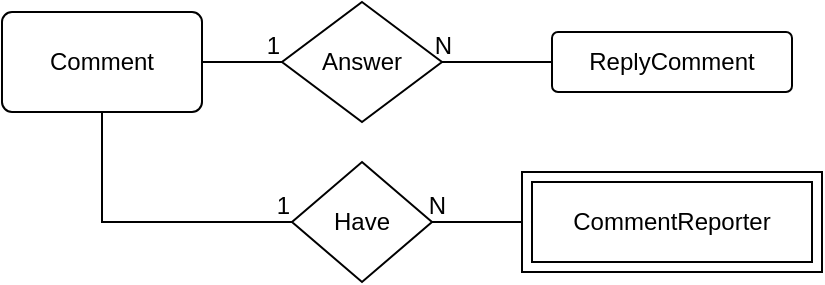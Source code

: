 <mxfile version="24.7.17">
  <diagram name="Page-1" id="0tzabWv6TmtltGs51wq4">
    <mxGraphModel dx="3296" dy="1926" grid="1" gridSize="10" guides="1" tooltips="1" connect="1" arrows="1" fold="1" page="1" pageScale="1" pageWidth="850" pageHeight="1100" math="0" shadow="0">
      <root>
        <mxCell id="0" />
        <mxCell id="1" parent="0" />
        <mxCell id="fuqydxY-OpMUreWBrI1j-1" value="Comment" style="rounded=1;arcSize=10;whiteSpace=wrap;html=1;align=center;container=1;" parent="1" vertex="1" collapsed="1">
          <mxGeometry x="-1480" y="-725" width="100" height="50" as="geometry">
            <mxRectangle x="-1892.5" y="-1025" width="240" height="160" as="alternateBounds" />
          </mxGeometry>
        </mxCell>
        <mxCell id="fuqydxY-OpMUreWBrI1j-2" value="" style="shape=table;startSize=0;container=1;collapsible=1;childLayout=tableLayout;fixedRows=1;rowLines=0;fontStyle=0;align=center;resizeLast=1;strokeColor=none;fillColor=none;collapsible=0;" parent="fuqydxY-OpMUreWBrI1j-1" vertex="1">
          <mxGeometry x="30.5" y="15" width="180" height="30" as="geometry" />
        </mxCell>
        <mxCell id="fuqydxY-OpMUreWBrI1j-3" value="" style="shape=tableRow;horizontal=0;startSize=0;swimlaneHead=0;swimlaneBody=0;fillColor=none;collapsible=0;dropTarget=0;points=[[0,0.5],[1,0.5]];portConstraint=eastwest;top=0;left=0;right=0;bottom=0;" parent="fuqydxY-OpMUreWBrI1j-2" vertex="1">
          <mxGeometry width="180" height="30" as="geometry" />
        </mxCell>
        <mxCell id="fuqydxY-OpMUreWBrI1j-4" value="FK" style="shape=partialRectangle;connectable=0;fillColor=none;top=0;left=0;bottom=0;right=0;fontStyle=0;overflow=hidden;whiteSpace=wrap;html=1;" parent="fuqydxY-OpMUreWBrI1j-3" vertex="1">
          <mxGeometry width="30" height="30" as="geometry">
            <mxRectangle width="30" height="30" as="alternateBounds" />
          </mxGeometry>
        </mxCell>
        <mxCell id="fuqydxY-OpMUreWBrI1j-5" value="UserId" style="shape=partialRectangle;connectable=0;fillColor=none;top=0;left=0;bottom=0;right=0;align=left;spacingLeft=6;fontStyle=0;overflow=hidden;whiteSpace=wrap;html=1;" parent="fuqydxY-OpMUreWBrI1j-3" vertex="1">
          <mxGeometry x="30" width="150" height="30" as="geometry">
            <mxRectangle width="150" height="30" as="alternateBounds" />
          </mxGeometry>
        </mxCell>
        <mxCell id="fuqydxY-OpMUreWBrI1j-6" value="" style="shape=table;startSize=0;container=1;collapsible=1;childLayout=tableLayout;fixedRows=1;rowLines=0;fontStyle=0;align=center;resizeLast=1;strokeColor=none;fillColor=none;collapsible=0;" parent="fuqydxY-OpMUreWBrI1j-1" vertex="1">
          <mxGeometry x="30" y="115" width="180" height="30" as="geometry" />
        </mxCell>
        <mxCell id="fuqydxY-OpMUreWBrI1j-7" value="" style="shape=tableRow;horizontal=0;startSize=0;swimlaneHead=0;swimlaneBody=0;fillColor=none;collapsible=0;dropTarget=0;points=[[0,0.5],[1,0.5]];portConstraint=eastwest;top=0;left=0;right=0;bottom=0;" parent="fuqydxY-OpMUreWBrI1j-6" vertex="1">
          <mxGeometry width="180" height="30" as="geometry" />
        </mxCell>
        <mxCell id="fuqydxY-OpMUreWBrI1j-8" value="FK" style="shape=partialRectangle;connectable=0;fillColor=none;top=0;left=0;bottom=0;right=0;fontStyle=0;overflow=hidden;whiteSpace=wrap;html=1;" parent="fuqydxY-OpMUreWBrI1j-7" vertex="1">
          <mxGeometry width="30" height="30" as="geometry">
            <mxRectangle width="30" height="30" as="alternateBounds" />
          </mxGeometry>
        </mxCell>
        <mxCell id="fuqydxY-OpMUreWBrI1j-9" value="CourseId" style="shape=partialRectangle;connectable=0;fillColor=none;top=0;left=0;bottom=0;right=0;align=left;spacingLeft=6;fontStyle=0;overflow=hidden;whiteSpace=wrap;html=1;" parent="fuqydxY-OpMUreWBrI1j-7" vertex="1">
          <mxGeometry x="30" width="150" height="30" as="geometry">
            <mxRectangle width="150" height="30" as="alternateBounds" />
          </mxGeometry>
        </mxCell>
        <mxCell id="fuqydxY-OpMUreWBrI1j-10" value="Answer" style="shape=rhombus;perimeter=rhombusPerimeter;whiteSpace=wrap;html=1;align=center;" parent="1" vertex="1">
          <mxGeometry x="-1340" y="-730" width="80" height="60" as="geometry" />
        </mxCell>
        <mxCell id="fuqydxY-OpMUreWBrI1j-11" value="ReplyComment" style="rounded=1;arcSize=10;whiteSpace=wrap;html=1;align=center;container=1;" parent="1" vertex="1" collapsed="1">
          <mxGeometry x="-1205" y="-715" width="120" height="30" as="geometry">
            <mxRectangle x="-1390" y="-1030" width="230" height="140" as="alternateBounds" />
          </mxGeometry>
        </mxCell>
        <mxCell id="fuqydxY-OpMUreWBrI1j-12" value="" style="shape=table;startSize=0;container=1;collapsible=1;childLayout=tableLayout;fixedRows=1;rowLines=0;fontStyle=0;align=center;resizeLast=1;strokeColor=none;fillColor=none;collapsible=0;" parent="fuqydxY-OpMUreWBrI1j-11" vertex="1">
          <mxGeometry x="28.049" y="15" width="201.951" height="30" as="geometry" />
        </mxCell>
        <mxCell id="fuqydxY-OpMUreWBrI1j-13" value="" style="shape=tableRow;horizontal=0;startSize=0;swimlaneHead=0;swimlaneBody=0;fillColor=none;collapsible=0;dropTarget=0;points=[[0,0.5],[1,0.5]];portConstraint=eastwest;top=0;left=0;right=0;bottom=0;" parent="fuqydxY-OpMUreWBrI1j-12" vertex="1">
          <mxGeometry width="201.951" height="30" as="geometry" />
        </mxCell>
        <mxCell id="fuqydxY-OpMUreWBrI1j-14" value="FK" style="shape=partialRectangle;connectable=0;fillColor=none;top=0;left=0;bottom=0;right=0;fontStyle=0;overflow=hidden;whiteSpace=wrap;html=1;" parent="fuqydxY-OpMUreWBrI1j-13" vertex="1">
          <mxGeometry width="30" height="30" as="geometry">
            <mxRectangle width="30" height="30" as="alternateBounds" />
          </mxGeometry>
        </mxCell>
        <mxCell id="fuqydxY-OpMUreWBrI1j-15" value="UserId" style="shape=partialRectangle;connectable=0;fillColor=none;top=0;left=0;bottom=0;right=0;align=left;spacingLeft=6;fontStyle=0;overflow=hidden;whiteSpace=wrap;html=1;" parent="fuqydxY-OpMUreWBrI1j-13" vertex="1">
          <mxGeometry x="30" width="171.951" height="30" as="geometry">
            <mxRectangle width="171.951" height="30" as="alternateBounds" />
          </mxGeometry>
        </mxCell>
        <mxCell id="fuqydxY-OpMUreWBrI1j-16" value="" style="endArrow=none;html=1;rounded=0;" parent="1" source="fuqydxY-OpMUreWBrI1j-11" target="fuqydxY-OpMUreWBrI1j-10" edge="1">
          <mxGeometry relative="1" as="geometry">
            <mxPoint x="-1770" y="-640" as="sourcePoint" />
            <mxPoint x="-1610" y="-640" as="targetPoint" />
          </mxGeometry>
        </mxCell>
        <mxCell id="fuqydxY-OpMUreWBrI1j-17" value="N" style="resizable=0;html=1;whiteSpace=wrap;align=right;verticalAlign=bottom;" parent="fuqydxY-OpMUreWBrI1j-16" connectable="0" vertex="1">
          <mxGeometry x="1" relative="1" as="geometry">
            <mxPoint x="6" as="offset" />
          </mxGeometry>
        </mxCell>
        <mxCell id="fuqydxY-OpMUreWBrI1j-18" value="" style="endArrow=none;html=1;rounded=0;" parent="1" source="fuqydxY-OpMUreWBrI1j-1" target="fuqydxY-OpMUreWBrI1j-10" edge="1">
          <mxGeometry relative="1" as="geometry">
            <mxPoint x="-1340" y="-640" as="sourcePoint" />
            <mxPoint x="-1290" y="-640" as="targetPoint" />
          </mxGeometry>
        </mxCell>
        <mxCell id="fuqydxY-OpMUreWBrI1j-19" value="1" style="resizable=0;html=1;whiteSpace=wrap;align=right;verticalAlign=bottom;" parent="fuqydxY-OpMUreWBrI1j-18" connectable="0" vertex="1">
          <mxGeometry x="1" relative="1" as="geometry" />
        </mxCell>
        <mxCell id="fuqydxY-OpMUreWBrI1j-20" value="CommentReporter" style="shape=ext;margin=3;double=1;whiteSpace=wrap;html=1;align=center;container=1;" parent="1" vertex="1" collapsed="1">
          <mxGeometry x="-1220" y="-645" width="150" height="50" as="geometry">
            <mxRectangle x="-1220" y="-645" width="250" height="140" as="alternateBounds" />
          </mxGeometry>
        </mxCell>
        <mxCell id="fuqydxY-OpMUreWBrI1j-21" value="UserId" style="shape=note;size=20;whiteSpace=wrap;html=1;" parent="fuqydxY-OpMUreWBrI1j-20" vertex="1">
          <mxGeometry x="30" y="20" width="100" height="100" as="geometry" />
        </mxCell>
        <mxCell id="fuqydxY-OpMUreWBrI1j-22" value="Have" style="shape=rhombus;perimeter=rhombusPerimeter;whiteSpace=wrap;html=1;align=center;" parent="1" vertex="1">
          <mxGeometry x="-1335" y="-650" width="70" height="60" as="geometry" />
        </mxCell>
        <mxCell id="fuqydxY-OpMUreWBrI1j-23" value="" style="endArrow=none;html=1;rounded=0;" parent="1" source="fuqydxY-OpMUreWBrI1j-20" target="fuqydxY-OpMUreWBrI1j-22" edge="1">
          <mxGeometry relative="1" as="geometry">
            <mxPoint x="-1580" y="-610" as="sourcePoint" />
            <mxPoint x="-1420" y="-610" as="targetPoint" />
          </mxGeometry>
        </mxCell>
        <mxCell id="fuqydxY-OpMUreWBrI1j-24" value="N" style="resizable=0;html=1;whiteSpace=wrap;align=right;verticalAlign=bottom;" parent="fuqydxY-OpMUreWBrI1j-23" connectable="0" vertex="1">
          <mxGeometry x="1" relative="1" as="geometry">
            <mxPoint x="8" as="offset" />
          </mxGeometry>
        </mxCell>
        <mxCell id="fuqydxY-OpMUreWBrI1j-25" value="" style="endArrow=none;html=1;rounded=0;" parent="1" source="fuqydxY-OpMUreWBrI1j-1" target="fuqydxY-OpMUreWBrI1j-22" edge="1">
          <mxGeometry relative="1" as="geometry">
            <mxPoint x="-1590" y="-580" as="sourcePoint" />
            <mxPoint x="-1430" y="-580" as="targetPoint" />
            <Array as="points">
              <mxPoint x="-1430" y="-620" />
            </Array>
          </mxGeometry>
        </mxCell>
        <mxCell id="fuqydxY-OpMUreWBrI1j-26" value="1" style="resizable=0;html=1;whiteSpace=wrap;align=right;verticalAlign=bottom;" parent="fuqydxY-OpMUreWBrI1j-25" connectable="0" vertex="1">
          <mxGeometry x="1" relative="1" as="geometry" />
        </mxCell>
      </root>
    </mxGraphModel>
  </diagram>
</mxfile>
